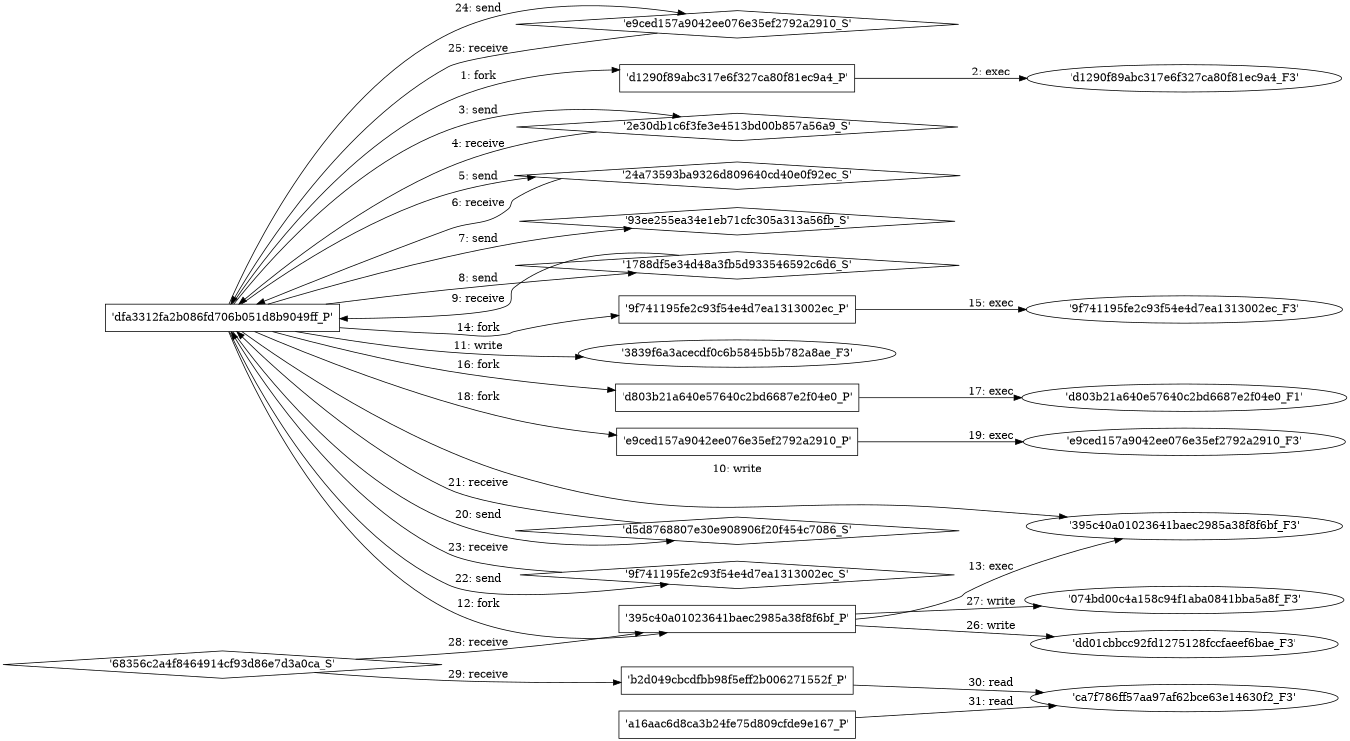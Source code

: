 digraph "D:\Learning\Paper\apt\基于CTI的攻击预警\Dataset\攻击图\ASGfromALLCTI\Analysis of cyberattack on U.S. think tanks, non-profits, public sector by unidentified attackers.dot" {
rankdir="LR"
size="9"
fixedsize="false"
splines="true"
nodesep=0.3
ranksep=0
fontsize=10
overlap="scalexy"
engine= "neato"
	"'dfa3312fa2b086fd706b051d8b9049ff_P'" [node_type=Process shape=box]
	"'d1290f89abc317e6f327ca80f81ec9a4_P'" [node_type=Process shape=box]
	"'dfa3312fa2b086fd706b051d8b9049ff_P'" -> "'d1290f89abc317e6f327ca80f81ec9a4_P'" [label="1: fork"]
	"'d1290f89abc317e6f327ca80f81ec9a4_P'" [node_type=Process shape=box]
	"'d1290f89abc317e6f327ca80f81ec9a4_F3'" [node_type=File shape=ellipse]
	"'d1290f89abc317e6f327ca80f81ec9a4_P'" -> "'d1290f89abc317e6f327ca80f81ec9a4_F3'" [label="2: exec"]
	"'2e30db1c6f3fe3e4513bd00b857a56a9_S'" [node_type=Socket shape=diamond]
	"'dfa3312fa2b086fd706b051d8b9049ff_P'" [node_type=Process shape=box]
	"'dfa3312fa2b086fd706b051d8b9049ff_P'" -> "'2e30db1c6f3fe3e4513bd00b857a56a9_S'" [label="3: send"]
	"'2e30db1c6f3fe3e4513bd00b857a56a9_S'" -> "'dfa3312fa2b086fd706b051d8b9049ff_P'" [label="4: receive"]
	"'24a73593ba9326d809640cd40e0f92ec_S'" [node_type=Socket shape=diamond]
	"'dfa3312fa2b086fd706b051d8b9049ff_P'" [node_type=Process shape=box]
	"'dfa3312fa2b086fd706b051d8b9049ff_P'" -> "'24a73593ba9326d809640cd40e0f92ec_S'" [label="5: send"]
	"'24a73593ba9326d809640cd40e0f92ec_S'" -> "'dfa3312fa2b086fd706b051d8b9049ff_P'" [label="6: receive"]
	"'93ee255ea34e1eb71cfc305a313a56fb_S'" [node_type=Socket shape=diamond]
	"'dfa3312fa2b086fd706b051d8b9049ff_P'" [node_type=Process shape=box]
	"'dfa3312fa2b086fd706b051d8b9049ff_P'" -> "'93ee255ea34e1eb71cfc305a313a56fb_S'" [label="7: send"]
	"'1788df5e34d48a3fb5d933546592c6d6_S'" [node_type=Socket shape=diamond]
	"'dfa3312fa2b086fd706b051d8b9049ff_P'" [node_type=Process shape=box]
	"'dfa3312fa2b086fd706b051d8b9049ff_P'" -> "'1788df5e34d48a3fb5d933546592c6d6_S'" [label="8: send"]
	"'1788df5e34d48a3fb5d933546592c6d6_S'" -> "'dfa3312fa2b086fd706b051d8b9049ff_P'" [label="9: receive"]
	"'395c40a01023641baec2985a38f8f6bf_F3'" [node_type=file shape=ellipse]
	"'dfa3312fa2b086fd706b051d8b9049ff_P'" [node_type=Process shape=box]
	"'dfa3312fa2b086fd706b051d8b9049ff_P'" -> "'395c40a01023641baec2985a38f8f6bf_F3'" [label="10: write"]
	"'3839f6a3acecdf0c6b5845b5b782a8ae_F3'" [node_type=file shape=ellipse]
	"'dfa3312fa2b086fd706b051d8b9049ff_P'" [node_type=Process shape=box]
	"'dfa3312fa2b086fd706b051d8b9049ff_P'" -> "'3839f6a3acecdf0c6b5845b5b782a8ae_F3'" [label="11: write"]
	"'dfa3312fa2b086fd706b051d8b9049ff_P'" [node_type=Process shape=box]
	"'395c40a01023641baec2985a38f8f6bf_P'" [node_type=Process shape=box]
	"'dfa3312fa2b086fd706b051d8b9049ff_P'" -> "'395c40a01023641baec2985a38f8f6bf_P'" [label="12: fork"]
	"'395c40a01023641baec2985a38f8f6bf_P'" [node_type=Process shape=box]
	"'395c40a01023641baec2985a38f8f6bf_F3'" [node_type=File shape=ellipse]
	"'395c40a01023641baec2985a38f8f6bf_P'" -> "'395c40a01023641baec2985a38f8f6bf_F3'" [label="13: exec"]
	"'dfa3312fa2b086fd706b051d8b9049ff_P'" [node_type=Process shape=box]
	"'9f741195fe2c93f54e4d7ea1313002ec_P'" [node_type=Process shape=box]
	"'dfa3312fa2b086fd706b051d8b9049ff_P'" -> "'9f741195fe2c93f54e4d7ea1313002ec_P'" [label="14: fork"]
	"'9f741195fe2c93f54e4d7ea1313002ec_P'" [node_type=Process shape=box]
	"'9f741195fe2c93f54e4d7ea1313002ec_F3'" [node_type=File shape=ellipse]
	"'9f741195fe2c93f54e4d7ea1313002ec_P'" -> "'9f741195fe2c93f54e4d7ea1313002ec_F3'" [label="15: exec"]
	"'dfa3312fa2b086fd706b051d8b9049ff_P'" [node_type=Process shape=box]
	"'d803b21a640e57640c2bd6687e2f04e0_P'" [node_type=Process shape=box]
	"'dfa3312fa2b086fd706b051d8b9049ff_P'" -> "'d803b21a640e57640c2bd6687e2f04e0_P'" [label="16: fork"]
	"'d803b21a640e57640c2bd6687e2f04e0_P'" [node_type=Process shape=box]
	"'d803b21a640e57640c2bd6687e2f04e0_F1'" [node_type=File shape=ellipse]
	"'d803b21a640e57640c2bd6687e2f04e0_P'" -> "'d803b21a640e57640c2bd6687e2f04e0_F1'" [label="17: exec"]
	"'dfa3312fa2b086fd706b051d8b9049ff_P'" [node_type=Process shape=box]
	"'e9ced157a9042ee076e35ef2792a2910_P'" [node_type=Process shape=box]
	"'dfa3312fa2b086fd706b051d8b9049ff_P'" -> "'e9ced157a9042ee076e35ef2792a2910_P'" [label="18: fork"]
	"'e9ced157a9042ee076e35ef2792a2910_P'" [node_type=Process shape=box]
	"'e9ced157a9042ee076e35ef2792a2910_F3'" [node_type=File shape=ellipse]
	"'e9ced157a9042ee076e35ef2792a2910_P'" -> "'e9ced157a9042ee076e35ef2792a2910_F3'" [label="19: exec"]
	"'d5d8768807e30e908906f20f454c7086_S'" [node_type=Socket shape=diamond]
	"'dfa3312fa2b086fd706b051d8b9049ff_P'" [node_type=Process shape=box]
	"'dfa3312fa2b086fd706b051d8b9049ff_P'" -> "'d5d8768807e30e908906f20f454c7086_S'" [label="20: send"]
	"'d5d8768807e30e908906f20f454c7086_S'" -> "'dfa3312fa2b086fd706b051d8b9049ff_P'" [label="21: receive"]
	"'9f741195fe2c93f54e4d7ea1313002ec_S'" [node_type=Socket shape=diamond]
	"'dfa3312fa2b086fd706b051d8b9049ff_P'" [node_type=Process shape=box]
	"'dfa3312fa2b086fd706b051d8b9049ff_P'" -> "'9f741195fe2c93f54e4d7ea1313002ec_S'" [label="22: send"]
	"'9f741195fe2c93f54e4d7ea1313002ec_S'" -> "'dfa3312fa2b086fd706b051d8b9049ff_P'" [label="23: receive"]
	"'e9ced157a9042ee076e35ef2792a2910_S'" [node_type=Socket shape=diamond]
	"'dfa3312fa2b086fd706b051d8b9049ff_P'" [node_type=Process shape=box]
	"'dfa3312fa2b086fd706b051d8b9049ff_P'" -> "'e9ced157a9042ee076e35ef2792a2910_S'" [label="24: send"]
	"'e9ced157a9042ee076e35ef2792a2910_S'" -> "'dfa3312fa2b086fd706b051d8b9049ff_P'" [label="25: receive"]
	"'dd01cbbcc92fd1275128fccfaeef6bae_F3'" [node_type=file shape=ellipse]
	"'395c40a01023641baec2985a38f8f6bf_P'" [node_type=Process shape=box]
	"'395c40a01023641baec2985a38f8f6bf_P'" -> "'dd01cbbcc92fd1275128fccfaeef6bae_F3'" [label="26: write"]
	"'074bd00c4a158c94f1aba0841bba5a8f_F3'" [node_type=file shape=ellipse]
	"'395c40a01023641baec2985a38f8f6bf_P'" [node_type=Process shape=box]
	"'395c40a01023641baec2985a38f8f6bf_P'" -> "'074bd00c4a158c94f1aba0841bba5a8f_F3'" [label="27: write"]
	"'395c40a01023641baec2985a38f8f6bf_P'" [node_type=Process shape=box]
	"'68356c2a4f8464914cf93d86e7d3a0ca_S'" [node_type=Socket shape=diamond]
	"'68356c2a4f8464914cf93d86e7d3a0ca_S'" -> "'395c40a01023641baec2985a38f8f6bf_P'" [label="28: receive"]
	"'b2d049cbcdfbb98f5eff2b006271552f_P'" [node_type=Process shape=box]
	"'68356c2a4f8464914cf93d86e7d3a0ca_S'" [node_type=Socket shape=diamond]
	"'68356c2a4f8464914cf93d86e7d3a0ca_S'" -> "'b2d049cbcdfbb98f5eff2b006271552f_P'" [label="29: receive"]
	"'ca7f786ff57aa97af62bce63e14630f2_F3'" [node_type=file shape=ellipse]
	"'b2d049cbcdfbb98f5eff2b006271552f_P'" [node_type=Process shape=box]
	"'b2d049cbcdfbb98f5eff2b006271552f_P'" -> "'ca7f786ff57aa97af62bce63e14630f2_F3'" [label="30: read"]
	"'ca7f786ff57aa97af62bce63e14630f2_F3'" [node_type=file shape=ellipse]
	"'a16aac6d8ca3b24fe75d809cfde9e167_P'" [node_type=Process shape=box]
	"'a16aac6d8ca3b24fe75d809cfde9e167_P'" -> "'ca7f786ff57aa97af62bce63e14630f2_F3'" [label="31: read"]
}
